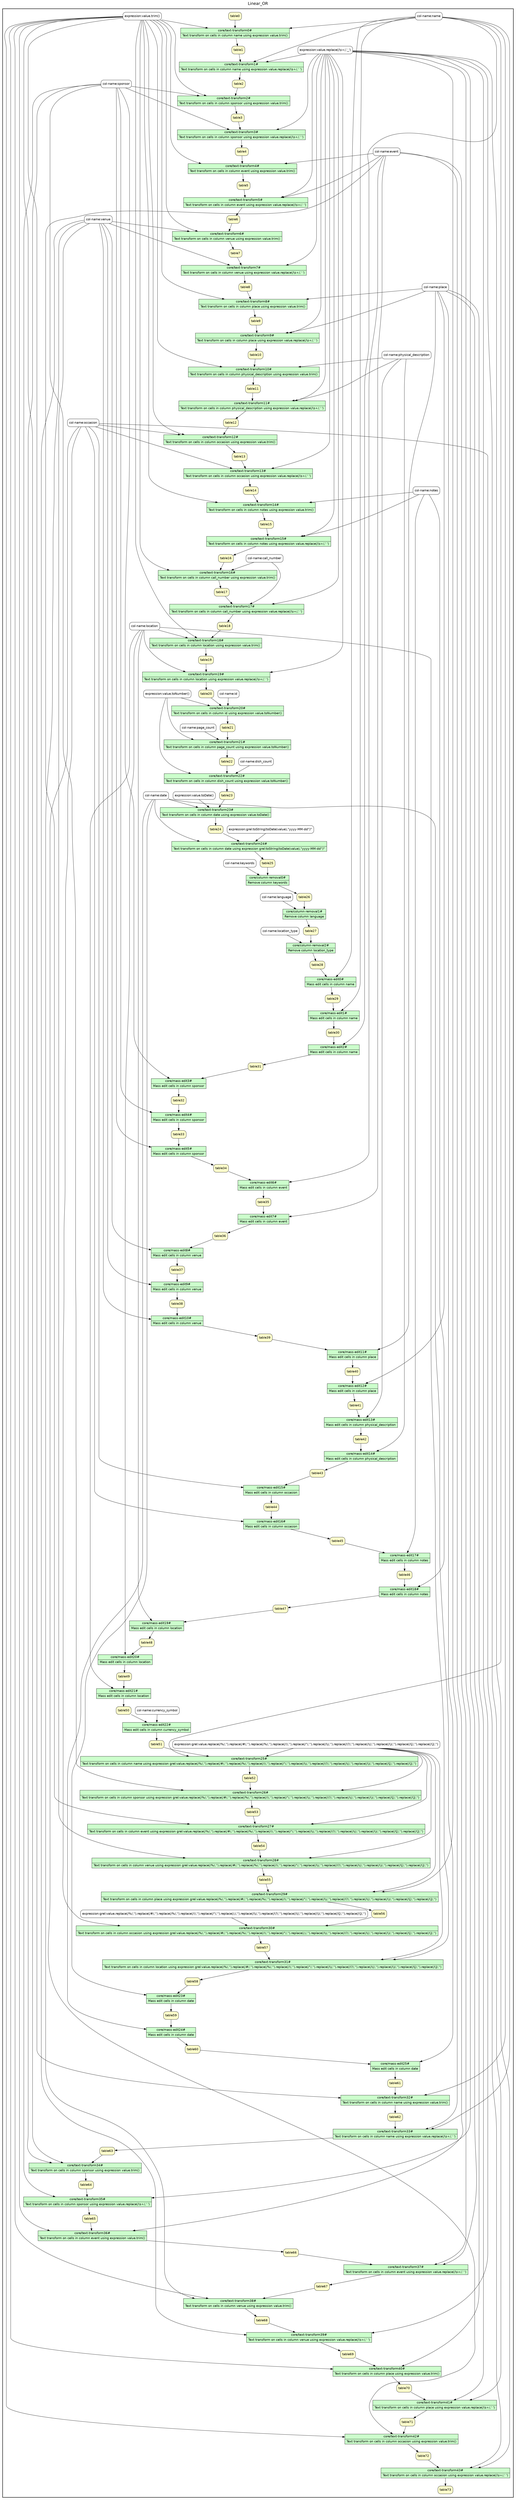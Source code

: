 
/* Start of top-level graph */
digraph Workflow {
rankdir=TB

/* Title for graph */
fontname=Helvetica; fontsize=18; labelloc=t
label=Linear_OR

/* Start of double cluster for drawing box around nodes in workflow */
subgraph cluster_workflow_box_outer { label=""; color=black; penwidth=2
subgraph cluster_workflow_box_inner { label=""; penwidth=0

/* Style for nodes representing atomic programs in workflow */
node[shape=box style=filled fillcolor="#CCFFCC" peripheries=1 fontname=Helvetica]

/* Nodes representing atomic programs in workflow */
"core/text-transform0#" [shape=record rankdir=LR label="{<f0> core/text-transform0# |<f1> Text transform on cells in column name using expression value.trim()}"];
"core/text-transform1#" [shape=record rankdir=LR label="{<f0> core/text-transform1# |<f1> Text transform on cells in column name using expression value.replace(/\\s+/,' ')}"];
"core/text-transform2#" [shape=record rankdir=LR label="{<f0> core/text-transform2# |<f1> Text transform on cells in column sponsor using expression value.trim()}"];
"core/text-transform3#" [shape=record rankdir=LR label="{<f0> core/text-transform3# |<f1> Text transform on cells in column sponsor using expression value.replace(/\\s+/,' ')}"];
"core/text-transform4#" [shape=record rankdir=LR label="{<f0> core/text-transform4# |<f1> Text transform on cells in column event using expression value.trim()}"];
"core/text-transform5#" [shape=record rankdir=LR label="{<f0> core/text-transform5# |<f1> Text transform on cells in column event using expression value.replace(/\\s+/,' ')}"];
"core/text-transform6#" [shape=record rankdir=LR label="{<f0> core/text-transform6# |<f1> Text transform on cells in column venue using expression value.trim()}"];
"core/text-transform7#" [shape=record rankdir=LR label="{<f0> core/text-transform7# |<f1> Text transform on cells in column venue using expression value.replace(/\\s+/,' ')}"];
"core/text-transform8#" [shape=record rankdir=LR label="{<f0> core/text-transform8# |<f1> Text transform on cells in column place using expression value.trim()}"];
"core/text-transform9#" [shape=record rankdir=LR label="{<f0> core/text-transform9# |<f1> Text transform on cells in column place using expression value.replace(/\\s+/,' ')}"];
"core/text-transform10#" [shape=record rankdir=LR label="{<f0> core/text-transform10# |<f1> Text transform on cells in column physical_description using expression value.trim()}"];
"core/text-transform11#" [shape=record rankdir=LR label="{<f0> core/text-transform11# |<f1> Text transform on cells in column physical_description using expression value.replace(/\\s+/,' ')}"];
"core/text-transform12#" [shape=record rankdir=LR label="{<f0> core/text-transform12# |<f1> Text transform on cells in column occasion using expression value.trim()}"];
"core/text-transform13#" [shape=record rankdir=LR label="{<f0> core/text-transform13# |<f1> Text transform on cells in column occasion using expression value.replace(/\\s+/,' ')}"];
"core/text-transform14#" [shape=record rankdir=LR label="{<f0> core/text-transform14# |<f1> Text transform on cells in column notes using expression value.trim()}"];
"core/text-transform15#" [shape=record rankdir=LR label="{<f0> core/text-transform15# |<f1> Text transform on cells in column notes using expression value.replace(/\\s+/,' ')}"];
"core/text-transform16#" [shape=record rankdir=LR label="{<f0> core/text-transform16# |<f1> Text transform on cells in column call_number using expression value.trim()}"];
"core/text-transform17#" [shape=record rankdir=LR label="{<f0> core/text-transform17# |<f1> Text transform on cells in column call_number using expression value.replace(/\\s+/,' ')}"];
"core/text-transform18#" [shape=record rankdir=LR label="{<f0> core/text-transform18# |<f1> Text transform on cells in column location using expression value.trim()}"];
"core/text-transform19#" [shape=record rankdir=LR label="{<f0> core/text-transform19# |<f1> Text transform on cells in column location using expression value.replace(/\\s+/,' ')}"];
"core/text-transform20#" [shape=record rankdir=LR label="{<f0> core/text-transform20# |<f1> Text transform on cells in column id using expression value.toNumber()}"];
"core/text-transform21#" [shape=record rankdir=LR label="{<f0> core/text-transform21# |<f1> Text transform on cells in column page_count using expression value.toNumber()}"];
"core/text-transform22#" [shape=record rankdir=LR label="{<f0> core/text-transform22# |<f1> Text transform on cells in column dish_count using expression value.toNumber()}"];
"core/text-transform23#" [shape=record rankdir=LR label="{<f0> core/text-transform23# |<f1> Text transform on cells in column date using expression value.toDate()}"];
"core/text-transform24#" [shape=record rankdir=LR label="{<f0> core/text-transform24# |<f1> Text transform on cells in column date using expression grel\:toString(toDate(value),\"yyyy-MM-dd\")\"}"];
"core/column-removal0#" [shape=record rankdir=LR label="{<f0> core/column-removal0# |<f1> Remove column keywords}"];
"core/column-removal1#" [shape=record rankdir=LR label="{<f0> core/column-removal1# |<f1> Remove column language}"];
"core/column-removal2#" [shape=record rankdir=LR label="{<f0> core/column-removal2# |<f1> Remove column location_type}"];
"core/mass-edit0#" [shape=record rankdir=LR label="{<f0> core/mass-edit0# |<f1> Mass edit cells in column name}"];
"core/mass-edit1#" [shape=record rankdir=LR label="{<f0> core/mass-edit1# |<f1> Mass edit cells in column name}"];
"core/mass-edit2#" [shape=record rankdir=LR label="{<f0> core/mass-edit2# |<f1> Mass edit cells in column name}"];
"core/mass-edit3#" [shape=record rankdir=LR label="{<f0> core/mass-edit3# |<f1> Mass edit cells in column sponsor}"];
"core/mass-edit4#" [shape=record rankdir=LR label="{<f0> core/mass-edit4# |<f1> Mass edit cells in column sponsor}"];
"core/mass-edit5#" [shape=record rankdir=LR label="{<f0> core/mass-edit5# |<f1> Mass edit cells in column sponsor}"];
"core/mass-edit6#" [shape=record rankdir=LR label="{<f0> core/mass-edit6# |<f1> Mass edit cells in column event}"];
"core/mass-edit7#" [shape=record rankdir=LR label="{<f0> core/mass-edit7# |<f1> Mass edit cells in column event}"];
"core/mass-edit8#" [shape=record rankdir=LR label="{<f0> core/mass-edit8# |<f1> Mass edit cells in column venue}"];
"core/mass-edit9#" [shape=record rankdir=LR label="{<f0> core/mass-edit9# |<f1> Mass edit cells in column venue}"];
"core/mass-edit10#" [shape=record rankdir=LR label="{<f0> core/mass-edit10# |<f1> Mass edit cells in column venue}"];
"core/mass-edit11#" [shape=record rankdir=LR label="{<f0> core/mass-edit11# |<f1> Mass edit cells in column place}"];
"core/mass-edit12#" [shape=record rankdir=LR label="{<f0> core/mass-edit12# |<f1> Mass edit cells in column place}"];
"core/mass-edit13#" [shape=record rankdir=LR label="{<f0> core/mass-edit13# |<f1> Mass edit cells in column physical_description}"];
"core/mass-edit14#" [shape=record rankdir=LR label="{<f0> core/mass-edit14# |<f1> Mass edit cells in column physical_description}"];
"core/mass-edit15#" [shape=record rankdir=LR label="{<f0> core/mass-edit15# |<f1> Mass edit cells in column occasion}"];
"core/mass-edit16#" [shape=record rankdir=LR label="{<f0> core/mass-edit16# |<f1> Mass edit cells in column occasion}"];
"core/mass-edit17#" [shape=record rankdir=LR label="{<f0> core/mass-edit17# |<f1> Mass edit cells in column notes}"];
"core/mass-edit18#" [shape=record rankdir=LR label="{<f0> core/mass-edit18# |<f1> Mass edit cells in column notes}"];
"core/mass-edit19#" [shape=record rankdir=LR label="{<f0> core/mass-edit19# |<f1> Mass edit cells in column location}"];
"core/mass-edit20#" [shape=record rankdir=LR label="{<f0> core/mass-edit20# |<f1> Mass edit cells in column location}"];
"core/mass-edit21#" [shape=record rankdir=LR label="{<f0> core/mass-edit21# |<f1> Mass edit cells in column location}"];
"core/mass-edit22#" [shape=record rankdir=LR label="{<f0> core/mass-edit22# |<f1> Mass edit cells in column currency_symbol}"];
"core/text-transform25#" [shape=record rankdir=LR label="{<f0> core/text-transform25# |<f1> Text transform on cells in column name using expression grel\:value.replace(/%/,'').replace(/#/,'').replace(/%/,'').replace(/!/,'').replace(/\"/,'').replace(/\\\\/,'').replace(/\\?/,'').replace(/\\(/,'').replace(/\\)/,'').replace(/\\[/,'').replace(/\\]/,'')}"];
"core/text-transform26#" [shape=record rankdir=LR label="{<f0> core/text-transform26# |<f1> Text transform on cells in column sponsor using expression grel\:value.replace(/%/,'').replace(/#/,'').replace(/%/,'').replace(/!/,'').replace(/\"/,'').replace(/\\\\/,'').replace(/\\?/,'').replace(/\\(/,'').replace(/\\)/,'').replace(/\\[/,'').replace(/\\]/,'')}"];
"core/text-transform27#" [shape=record rankdir=LR label="{<f0> core/text-transform27# |<f1> Text transform on cells in column event using expression grel\:value.replace(/%/,'').replace(/#/,'').replace(/%/,'').replace(/!/,'').replace(/\"/,'').replace(/\\\\/,'').replace(/\\?/,'').replace(/\\(/,'').replace(/\\)/,'').replace(/\\[/,'').replace(/\\]/,'')}"];
"core/text-transform28#" [shape=record rankdir=LR label="{<f0> core/text-transform28# |<f1> Text transform on cells in column venue using expression grel\:value.replace(/%/,'').replace(/#/,'').replace(/%/,'').replace(/!/,'').replace(/\"/,'').replace(/\\\\/,'').replace(/\\?/,'').replace(/\\(/,'').replace(/\\)/,'').replace(/\\[/,'').replace(/\\]/,'')}"];
"core/text-transform29#" [shape=record rankdir=LR label="{<f0> core/text-transform29# |<f1> Text transform on cells in column place using expression grel\:value.replace(/%/,'').replace(/#/,'').replace(/%/,'').replace(/!/,'').replace(/\"/,'').replace(/\\\\/,'').replace(/\\?/,'').replace(/\\(/,'').replace(/\\)/,'').replace(/\\[/,'').replace(/\\]/,'')}"];
"core/text-transform30#" [shape=record rankdir=LR label="{<f0> core/text-transform30# |<f1> Text transform on cells in column occasion using expression grel\:value.replace(/%/,'').replace(/#/,'').replace(/%/,'').replace(/!/,'').replace(/\"/,'').replace(/;/,'').replace(/\\\\/,'').replace(/\\?/,'').replace(/\\(/,'').replace(/\\)/,'').replace(/\\[/,'').replace(/\\]/,'')}"];
"core/text-transform31#" [shape=record rankdir=LR label="{<f0> core/text-transform31# |<f1> Text transform on cells in column location using expression grel\:value.replace(/%/,'').replace(/#/,'').replace(/%/,'').replace(/!/,'').replace(/\"/,'').replace(/\\\\/,'').replace(/\\?/,'').replace(/\\(/,'').replace(/\\)/,'').replace(/\\[/,'').replace(/\\]/,'')}"];
"core/mass-edit23#" [shape=record rankdir=LR label="{<f0> core/mass-edit23# |<f1> Mass edit cells in column date}"];
"core/mass-edit24#" [shape=record rankdir=LR label="{<f0> core/mass-edit24# |<f1> Mass edit cells in column date}"];
"core/mass-edit25#" [shape=record rankdir=LR label="{<f0> core/mass-edit25# |<f1> Mass edit cells in column date}"];
"core/text-transform32#" [shape=record rankdir=LR label="{<f0> core/text-transform32# |<f1> Text transform on cells in column name using expression value.trim()}"];
"core/text-transform33#" [shape=record rankdir=LR label="{<f0> core/text-transform33# |<f1> Text transform on cells in column name using expression value.replace(/\\s+/,' ')}"];
"core/text-transform34#" [shape=record rankdir=LR label="{<f0> core/text-transform34# |<f1> Text transform on cells in column sponsor using expression value.trim()}"];
"core/text-transform35#" [shape=record rankdir=LR label="{<f0> core/text-transform35# |<f1> Text transform on cells in column sponsor using expression value.replace(/\\s+/,' ')}"];
"core/text-transform36#" [shape=record rankdir=LR label="{<f0> core/text-transform36# |<f1> Text transform on cells in column event using expression value.trim()}"];
"core/text-transform37#" [shape=record rankdir=LR label="{<f0> core/text-transform37# |<f1> Text transform on cells in column event using expression value.replace(/\\s+/,' ')}"];
"core/text-transform38#" [shape=record rankdir=LR label="{<f0> core/text-transform38# |<f1> Text transform on cells in column venue using expression value.trim()}"];
"core/text-transform39#" [shape=record rankdir=LR label="{<f0> core/text-transform39# |<f1> Text transform on cells in column venue using expression value.replace(/\\s+/,' ')}"];
"core/text-transform40#" [shape=record rankdir=LR label="{<f0> core/text-transform40# |<f1> Text transform on cells in column place using expression value.trim()}"];
"core/text-transform41#" [shape=record rankdir=LR label="{<f0> core/text-transform41# |<f1> Text transform on cells in column place using expression value.replace(/\\s+/,' ')}"];
"core/text-transform42#" [shape=record rankdir=LR label="{<f0> core/text-transform42# |<f1> Text transform on cells in column occasion using expression value.trim()}"];
"core/text-transform43#" [shape=record rankdir=LR label="{<f0> core/text-transform43# |<f1> Text transform on cells in column occasion using expression value.replace(/\\s+/,' ')}"];

/* Style for nodes representing non-parameter data channels in workflow */
node[shape=box style="rounded,filled" fillcolor="#FFFFCC" peripheries=1 fontname=Helvetica]

/* Nodes for non-parameter data channels in workflow */
table73
table0
table1
table2
table3
table4
table5
table6
table7
table8
table9
table10
table11
table12
table13
table14
table15
table16
table17
table18
table19
table20
table21
table22
table23
table24
table25
table26
table27
table28
table29
table30
table31
table32
table33
table34
table35
table36
table37
table38
table39
table40
table41
table42
table43
table44
table45
table46
table47
table48
table49
table50
table51
table52
table53
table54
table55
table56
table57
table58
table59
table60
table61
table62
table63
table64
table65
table66
table67
table68
table69
table70
table71
table72

/* Style for nodes representing parameter channels in workflow */
node[shape=box style="rounded,filled" fillcolor="#FCFCFC" peripheries=1 fontname=Helvetica]

/* Nodes representing parameter channels in workflow */
"col-name:name"
"expression:value.trim()"
"expression:value.replace(/\\s+/,'_')"
"col-name:sponsor"
"col-name:event"
"col-name:venue"
"col-name:place"
"col-name:physical_description"
"col-name:occasion"
"col-name:notes"
"col-name:call_number"
"col-name:location"
"col-name:id"
"expression:value.toNumber()"
"col-name:page_count"
"col-name:dish_count"
"col-name:date"
"expression:value.toDate()"
"expression:grel:toString(toDate(value),\"yyyy-MM-dd\")\""
"col-name:keywords"
"col-name:language"
"col-name:location_type"
"col-name:currency_symbol"
"expression:grel:value.replace(/%/,'').replace(/#/,'').replace(/%/,'').replace(/!/,'').replace(/\"/,'').replace(/\\\\/,'').replace(/\\?/,'').replace(/\\(/,'').replace(/\\)/,'').replace(/\\[/,'').replace(/\\]/,'')"
"expression:grel:value.replace(/%/,'').replace(/#/,'').replace(/%/,'').replace(/!/,'').replace(/\"/,'').replace(/;/,'').replace(/\\\\/,'').replace(/\\?/,'').replace(/\\(/,'').replace(/\\)/,'').replace(/\\[/,'').replace(/\\]/,'')"

/* Edges representing connections between programs and channels */
"core/text-transform0#" -> table1
"col-name:name" -> "core/text-transform0#"
"expression:value.trim()" -> "core/text-transform0#"
table0 -> "core/text-transform0#"
"core/text-transform1#" -> table2
"col-name:name" -> "core/text-transform1#"
"expression:value.replace(/\\s+/,'_')" -> "core/text-transform1#"
table1 -> "core/text-transform1#"
"core/text-transform2#" -> table3
"col-name:sponsor" -> "core/text-transform2#"
"expression:value.trim()" -> "core/text-transform2#"
table2 -> "core/text-transform2#"
"core/text-transform3#" -> table4
"col-name:sponsor" -> "core/text-transform3#"
"expression:value.replace(/\\s+/,'_')" -> "core/text-transform3#"
table3 -> "core/text-transform3#"
"core/text-transform4#" -> table5
"col-name:event" -> "core/text-transform4#"
"expression:value.trim()" -> "core/text-transform4#"
table4 -> "core/text-transform4#"
"core/text-transform5#" -> table6
"col-name:event" -> "core/text-transform5#"
"expression:value.replace(/\\s+/,'_')" -> "core/text-transform5#"
table5 -> "core/text-transform5#"
"core/text-transform6#" -> table7
"col-name:venue" -> "core/text-transform6#"
"expression:value.trim()" -> "core/text-transform6#"
table6 -> "core/text-transform6#"
"core/text-transform7#" -> table8
"col-name:venue" -> "core/text-transform7#"
"expression:value.replace(/\\s+/,'_')" -> "core/text-transform7#"
table7 -> "core/text-transform7#"
"core/text-transform8#" -> table9
"col-name:place" -> "core/text-transform8#"
"expression:value.trim()" -> "core/text-transform8#"
table8 -> "core/text-transform8#"
"core/text-transform9#" -> table10
"col-name:place" -> "core/text-transform9#"
"expression:value.replace(/\\s+/,'_')" -> "core/text-transform9#"
table9 -> "core/text-transform9#"
"core/text-transform10#" -> table11
"col-name:physical_description" -> "core/text-transform10#"
"expression:value.trim()" -> "core/text-transform10#"
table10 -> "core/text-transform10#"
"core/text-transform11#" -> table12
"col-name:physical_description" -> "core/text-transform11#"
"expression:value.replace(/\\s+/,'_')" -> "core/text-transform11#"
table11 -> "core/text-transform11#"
"core/text-transform12#" -> table13
"col-name:occasion" -> "core/text-transform12#"
"expression:value.trim()" -> "core/text-transform12#"
table12 -> "core/text-transform12#"
"core/text-transform13#" -> table14
"col-name:occasion" -> "core/text-transform13#"
"expression:value.replace(/\\s+/,'_')" -> "core/text-transform13#"
table13 -> "core/text-transform13#"
"core/text-transform14#" -> table15
"col-name:notes" -> "core/text-transform14#"
"expression:value.trim()" -> "core/text-transform14#"
table14 -> "core/text-transform14#"
"core/text-transform15#" -> table16
"col-name:notes" -> "core/text-transform15#"
"expression:value.replace(/\\s+/,'_')" -> "core/text-transform15#"
table15 -> "core/text-transform15#"
"core/text-transform16#" -> table17
"col-name:call_number" -> "core/text-transform16#"
"expression:value.trim()" -> "core/text-transform16#"
table16 -> "core/text-transform16#"
"core/text-transform17#" -> table18
"col-name:call_number" -> "core/text-transform17#"
"expression:value.replace(/\\s+/,'_')" -> "core/text-transform17#"
table17 -> "core/text-transform17#"
"core/text-transform18#" -> table19
"col-name:location" -> "core/text-transform18#"
"expression:value.trim()" -> "core/text-transform18#"
table18 -> "core/text-transform18#"
"core/text-transform19#" -> table20
"col-name:location" -> "core/text-transform19#"
"expression:value.replace(/\\s+/,'_')" -> "core/text-transform19#"
table19 -> "core/text-transform19#"
"core/text-transform20#" -> table21
"col-name:id" -> "core/text-transform20#"
"expression:value.toNumber()" -> "core/text-transform20#"
table20 -> "core/text-transform20#"
"core/text-transform21#" -> table22
"col-name:page_count" -> "core/text-transform21#"
"expression:value.toNumber()" -> "core/text-transform21#"
table21 -> "core/text-transform21#"
"core/text-transform22#" -> table23
"col-name:dish_count" -> "core/text-transform22#"
"expression:value.toNumber()" -> "core/text-transform22#"
table22 -> "core/text-transform22#"
"core/text-transform23#" -> table24
"col-name:date" -> "core/text-transform23#"
"expression:value.toDate()" -> "core/text-transform23#"
table23 -> "core/text-transform23#"
"core/text-transform24#" -> table25
"col-name:date" -> "core/text-transform24#"
"expression:grel:toString(toDate(value),\"yyyy-MM-dd\")\"" -> "core/text-transform24#"
table24 -> "core/text-transform24#"
"core/column-removal0#" -> table26
"col-name:keywords" -> "core/column-removal0#"
table25 -> "core/column-removal0#"
"core/column-removal1#" -> table27
"col-name:language" -> "core/column-removal1#"
table26 -> "core/column-removal1#"
"core/column-removal2#" -> table28
"col-name:location_type" -> "core/column-removal2#"
table27 -> "core/column-removal2#"
"core/mass-edit0#" -> table29
"col-name:name" -> "core/mass-edit0#"
table28 -> "core/mass-edit0#"
"core/mass-edit1#" -> table30
"col-name:name" -> "core/mass-edit1#"
table29 -> "core/mass-edit1#"
"core/mass-edit2#" -> table31
"col-name:name" -> "core/mass-edit2#"
table30 -> "core/mass-edit2#"
"core/mass-edit3#" -> table32
"col-name:sponsor" -> "core/mass-edit3#"
table31 -> "core/mass-edit3#"
"core/mass-edit4#" -> table33
"col-name:sponsor" -> "core/mass-edit4#"
table32 -> "core/mass-edit4#"
"core/mass-edit5#" -> table34
"col-name:sponsor" -> "core/mass-edit5#"
table33 -> "core/mass-edit5#"
"core/mass-edit6#" -> table35
"col-name:event" -> "core/mass-edit6#"
table34 -> "core/mass-edit6#"
"core/mass-edit7#" -> table36
"col-name:event" -> "core/mass-edit7#"
table35 -> "core/mass-edit7#"
"core/mass-edit8#" -> table37
"col-name:venue" -> "core/mass-edit8#"
table36 -> "core/mass-edit8#"
"core/mass-edit9#" -> table38
"col-name:venue" -> "core/mass-edit9#"
table37 -> "core/mass-edit9#"
"core/mass-edit10#" -> table39
"col-name:venue" -> "core/mass-edit10#"
table38 -> "core/mass-edit10#"
"core/mass-edit11#" -> table40
"col-name:place" -> "core/mass-edit11#"
table39 -> "core/mass-edit11#"
"core/mass-edit12#" -> table41
"col-name:place" -> "core/mass-edit12#"
table40 -> "core/mass-edit12#"
"core/mass-edit13#" -> table42
"col-name:physical_description" -> "core/mass-edit13#"
table41 -> "core/mass-edit13#"
"core/mass-edit14#" -> table43
"col-name:physical_description" -> "core/mass-edit14#"
table42 -> "core/mass-edit14#"
"core/mass-edit15#" -> table44
"col-name:occasion" -> "core/mass-edit15#"
table43 -> "core/mass-edit15#"
"core/mass-edit16#" -> table45
"col-name:occasion" -> "core/mass-edit16#"
table44 -> "core/mass-edit16#"
"core/mass-edit17#" -> table46
"col-name:notes" -> "core/mass-edit17#"
table45 -> "core/mass-edit17#"
"core/mass-edit18#" -> table47
"col-name:notes" -> "core/mass-edit18#"
table46 -> "core/mass-edit18#"
"core/mass-edit19#" -> table48
"col-name:location" -> "core/mass-edit19#"
table47 -> "core/mass-edit19#"
"core/mass-edit20#" -> table49
"col-name:location" -> "core/mass-edit20#"
table48 -> "core/mass-edit20#"
"core/mass-edit21#" -> table50
"col-name:location" -> "core/mass-edit21#"
table49 -> "core/mass-edit21#"
"core/mass-edit22#" -> table51
"col-name:currency_symbol" -> "core/mass-edit22#"
table50 -> "core/mass-edit22#"
"core/text-transform25#" -> table52
"col-name:name" -> "core/text-transform25#"
"expression:grel:value.replace(/%/,'').replace(/#/,'').replace(/%/,'').replace(/!/,'').replace(/\"/,'').replace(/\\\\/,'').replace(/\\?/,'').replace(/\\(/,'').replace(/\\)/,'').replace(/\\[/,'').replace(/\\]/,'')" -> "core/text-transform25#"
table51 -> "core/text-transform25#"
"core/text-transform26#" -> table53
"col-name:sponsor" -> "core/text-transform26#"
"expression:grel:value.replace(/%/,'').replace(/#/,'').replace(/%/,'').replace(/!/,'').replace(/\"/,'').replace(/\\\\/,'').replace(/\\?/,'').replace(/\\(/,'').replace(/\\)/,'').replace(/\\[/,'').replace(/\\]/,'')" -> "core/text-transform26#"
table52 -> "core/text-transform26#"
"core/text-transform27#" -> table54
"col-name:event" -> "core/text-transform27#"
"expression:grel:value.replace(/%/,'').replace(/#/,'').replace(/%/,'').replace(/!/,'').replace(/\"/,'').replace(/\\\\/,'').replace(/\\?/,'').replace(/\\(/,'').replace(/\\)/,'').replace(/\\[/,'').replace(/\\]/,'')" -> "core/text-transform27#"
table53 -> "core/text-transform27#"
"core/text-transform28#" -> table55
"col-name:venue" -> "core/text-transform28#"
"expression:grel:value.replace(/%/,'').replace(/#/,'').replace(/%/,'').replace(/!/,'').replace(/\"/,'').replace(/\\\\/,'').replace(/\\?/,'').replace(/\\(/,'').replace(/\\)/,'').replace(/\\[/,'').replace(/\\]/,'')" -> "core/text-transform28#"
table54 -> "core/text-transform28#"
"core/text-transform29#" -> table56
"col-name:place" -> "core/text-transform29#"
"expression:grel:value.replace(/%/,'').replace(/#/,'').replace(/%/,'').replace(/!/,'').replace(/\"/,'').replace(/\\\\/,'').replace(/\\?/,'').replace(/\\(/,'').replace(/\\)/,'').replace(/\\[/,'').replace(/\\]/,'')" -> "core/text-transform29#"
table55 -> "core/text-transform29#"
"core/text-transform30#" -> table57
"col-name:occasion" -> "core/text-transform30#"
"expression:grel:value.replace(/%/,'').replace(/#/,'').replace(/%/,'').replace(/!/,'').replace(/\"/,'').replace(/;/,'').replace(/\\\\/,'').replace(/\\?/,'').replace(/\\(/,'').replace(/\\)/,'').replace(/\\[/,'').replace(/\\]/,'')" -> "core/text-transform30#"
table56 -> "core/text-transform30#"
"core/text-transform31#" -> table58
"col-name:location" -> "core/text-transform31#"
"expression:grel:value.replace(/%/,'').replace(/#/,'').replace(/%/,'').replace(/!/,'').replace(/\"/,'').replace(/\\\\/,'').replace(/\\?/,'').replace(/\\(/,'').replace(/\\)/,'').replace(/\\[/,'').replace(/\\]/,'')" -> "core/text-transform31#"
table57 -> "core/text-transform31#"
"core/mass-edit23#" -> table59
"col-name:date" -> "core/mass-edit23#"
table58 -> "core/mass-edit23#"
"core/mass-edit24#" -> table60
"col-name:date" -> "core/mass-edit24#"
table59 -> "core/mass-edit24#"
"core/mass-edit25#" -> table61
"col-name:date" -> "core/mass-edit25#"
table60 -> "core/mass-edit25#"
"core/text-transform32#" -> table62
"col-name:name" -> "core/text-transform32#"
"expression:value.trim()" -> "core/text-transform32#"
table61 -> "core/text-transform32#"
"core/text-transform33#" -> table63
"col-name:name" -> "core/text-transform33#"
"expression:value.replace(/\\s+/,'_')" -> "core/text-transform33#"
table62 -> "core/text-transform33#"
"core/text-transform34#" -> table64
"col-name:sponsor" -> "core/text-transform34#"
"expression:value.trim()" -> "core/text-transform34#"
table63 -> "core/text-transform34#"
"core/text-transform35#" -> table65
"col-name:sponsor" -> "core/text-transform35#"
"expression:value.replace(/\\s+/,'_')" -> "core/text-transform35#"
table64 -> "core/text-transform35#"
"core/text-transform36#" -> table66
"col-name:event" -> "core/text-transform36#"
"expression:value.trim()" -> "core/text-transform36#"
table65 -> "core/text-transform36#"
"core/text-transform37#" -> table67
"col-name:event" -> "core/text-transform37#"
"expression:value.replace(/\\s+/,'_')" -> "core/text-transform37#"
table66 -> "core/text-transform37#"
"core/text-transform38#" -> table68
"col-name:venue" -> "core/text-transform38#"
"expression:value.trim()" -> "core/text-transform38#"
table67 -> "core/text-transform38#"
"core/text-transform39#" -> table69
"col-name:venue" -> "core/text-transform39#"
"expression:value.replace(/\\s+/,'_')" -> "core/text-transform39#"
table68 -> "core/text-transform39#"
"core/text-transform40#" -> table70
"col-name:place" -> "core/text-transform40#"
"expression:value.trim()" -> "core/text-transform40#"
table69 -> "core/text-transform40#"
"core/text-transform41#" -> table71
"col-name:place" -> "core/text-transform41#"
"expression:value.replace(/\\s+/,'_')" -> "core/text-transform41#"
table70 -> "core/text-transform41#"
"core/text-transform42#" -> table72
"col-name:occasion" -> "core/text-transform42#"
"expression:value.trim()" -> "core/text-transform42#"
table71 -> "core/text-transform42#"
"core/text-transform43#" -> table73
"col-name:occasion" -> "core/text-transform43#"
"expression:value.replace(/\\s+/,'_')" -> "core/text-transform43#"
table72 -> "core/text-transform43#"

/* End of double cluster for drawing box around nodes in workflow */
}}

/* End of top-level graph */
}
